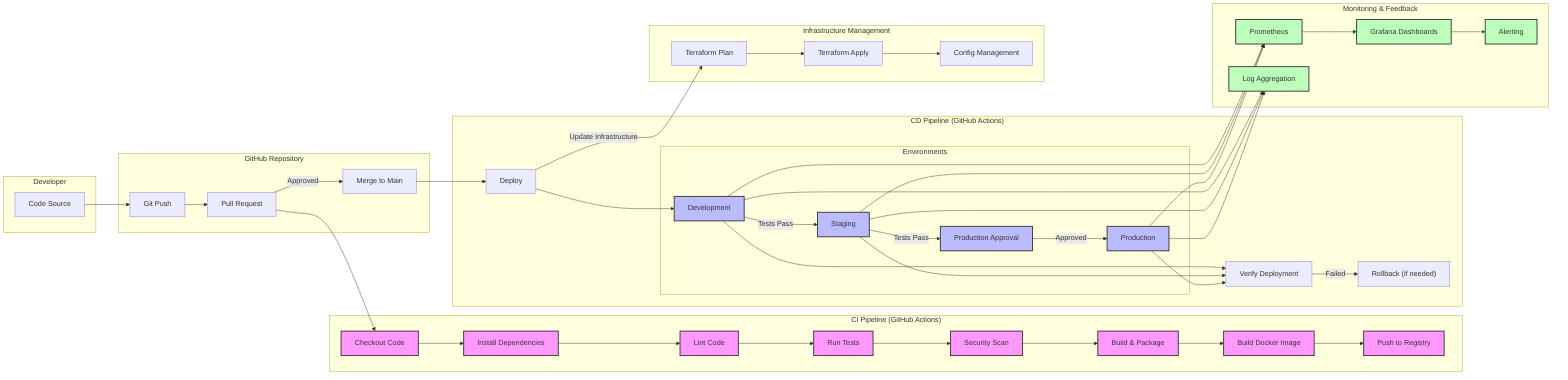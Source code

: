 flowchart LR
    subgraph Developer
        Code["Code Source"]
    end
    
    subgraph GitHubFlow["GitHub Repository"]
        Push["Git Push"]
        PR["Pull Request"]
        MergeMain["Merge to Main"]
    end
    
    subgraph CIPipeline["CI Pipeline (GitHub Actions)"]
        Checkout["Checkout Code"]
        Install["Install Dependencies"]
        Lint["Lint Code"]
        Test["Run Tests"]
        SecurityScan["Security Scan"]
        Build["Build & Package"]
        DockerBuild["Build Docker Image"]
        DockerPush["Push to Registry"]
    end
    
    subgraph CDPipeline["CD Pipeline (GitHub Actions)"]
        Deploy["Deploy"]
        subgraph Environments
            DevDeploy["Development"]
            StagingDeploy["Staging"]
            ProdApproval["Production Approval"]
            ProdDeploy["Production"]
        end
        Verify["Verify Deployment"]
        Rollback["Rollback (if needed)"]
    end
    
    subgraph Infrastructure["Infrastructure Management"]
        TerraformPlan["Terraform Plan"]
        TerraformApply["Terraform Apply"]
        ConfigManagement["Config Management"]
    end
    
    subgraph MonitoringFlow["Monitoring & Feedback"]
        Prometheus["Prometheus"]
        Grafana["Grafana Dashboards"]
        Alerts["Alerting"]
        Logs["Log Aggregation"]
    end
    
    Code --> Push
    Push --> PR
    PR --> Checkout
    
    Checkout --> Install
    Install --> Lint
    Lint --> Test
    Test --> SecurityScan
    SecurityScan --> Build
    Build --> DockerBuild
    DockerBuild --> DockerPush
    
    PR -- "Approved" --> MergeMain
    MergeMain --> Deploy
    
    Deploy --> DevDeploy
    DevDeploy -- "Tests Pass" --> StagingDeploy
    StagingDeploy -- "Tests Pass" --> ProdApproval
    ProdApproval -- "Approved" --> ProdDeploy
    
    Deploy -- "Update Infrastructure" --> TerraformPlan
    TerraformPlan --> TerraformApply
    TerraformApply --> ConfigManagement
    
    DevDeploy --> Verify
    StagingDeploy --> Verify
    ProdDeploy --> Verify
    
    Verify -- "Failed" --> Rollback
    
    DevDeploy --> Prometheus
    StagingDeploy --> Prometheus
    ProdDeploy --> Prometheus
    Prometheus --> Grafana
    Grafana --> Alerts
    
    DevDeploy --> Logs
    StagingDeploy --> Logs
    ProdDeploy --> Logs
    
    classDef pipelineSteps fill:#f9f,stroke:#333,stroke-width:2px;
    classDef environments fill:#bbf,stroke:#333,stroke-width:2px;
    classDef monitoring fill:#bfb,stroke:#333,stroke-width:2px;
    
    class Checkout,Install,Lint,Test,SecurityScan,Build,DockerBuild,DockerPush pipelineSteps;
    class DevDeploy,StagingDeploy,ProdApproval,ProdDeploy environments;
    class Prometheus,Grafana,Alerts,Logs monitoring;